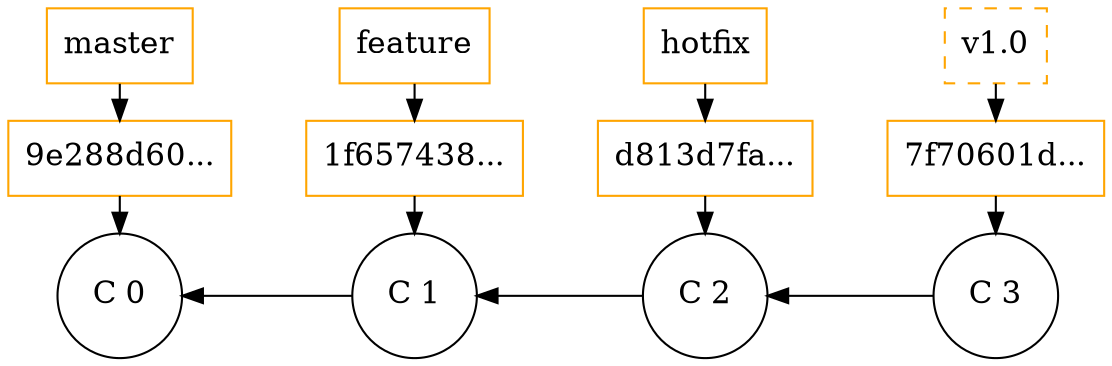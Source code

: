 digraph git_merge_fast_fwd {
    splines=line
    rankdir=LR
    bgcolor=transparent

    node[width=0.3, shape=rect,fontsize=15.0, style="", color=orange]
    edge[dir=back, style=""]
    master [label="master"]
    hotfix [label="hotfix"]
    feature [label="feature"]
    release_1 [label="v1.0",style=dashed]
    c_0_hash [label="9e288d60..."]
    c_1_hash [label="1f657438..."]
    c_2_hash [label="d813d7fa..."]
    c_3_hash [label="7f70601d..."]

    node[ shape=circle,fontsize=15.0, style="", color=""]
    edge[dir=back, style=""]

    c_0 [label="C 0", group=master]
    c_1 [label="C 1", group=master]
    c_2 [label="C 2", group=master]
    c_3 [label="C 3", group=master]

    /* Main commits */
    edge[style=""]
    c_0 -> c_1 -> c_2 -> c_3

    /* Commit Pointer */
    edge[color="", dir=""]
    release_1 -> c_3_hash -> c_3
    hotfix -> c_2_hash -> c_2
    feature -> c_1_hash -> c_1
    master -> c_0_hash -> c_0

    {rank=same; release_1 c_3_hash c_3}
    {rank=same; hotfix c_2_hash c_2}
    {rank=same; feature c_1_hash c_1}
    {rank=same; master c_0_hash c_0}

}
